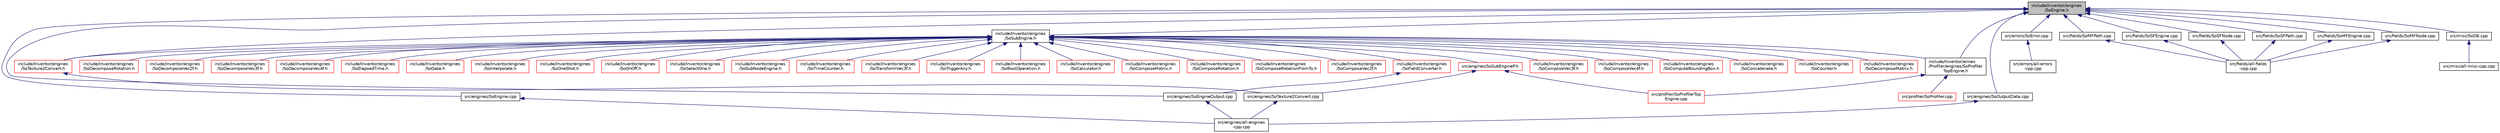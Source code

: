 digraph "include/Inventor/engines/SoEngine.h"
{
 // LATEX_PDF_SIZE
  edge [fontname="Helvetica",fontsize="10",labelfontname="Helvetica",labelfontsize="10"];
  node [fontname="Helvetica",fontsize="10",shape=record];
  Node1 [label="include/Inventor/engines\l/SoEngine.h",height=0.2,width=0.4,color="black", fillcolor="grey75", style="filled", fontcolor="black",tooltip=" "];
  Node1 -> Node2 [dir="back",color="midnightblue",fontsize="10",style="solid",fontname="Helvetica"];
  Node2 [label="src/engines/SoEngine.cpp",height=0.2,width=0.4,color="black", fillcolor="white", style="filled",URL="$SoEngine_8cpp.html",tooltip=" "];
  Node2 -> Node3 [dir="back",color="midnightblue",fontsize="10",style="solid",fontname="Helvetica"];
  Node3 [label="src/engines/all-engines\l-cpp.cpp",height=0.2,width=0.4,color="black", fillcolor="white", style="filled",URL="$all-engines-cpp_8cpp.html",tooltip=" "];
  Node1 -> Node4 [dir="back",color="midnightblue",fontsize="10",style="solid",fontname="Helvetica"];
  Node4 [label="src/engines/SoEngineOutput.cpp",height=0.2,width=0.4,color="black", fillcolor="white", style="filled",URL="$SoEngineOutput_8cpp.html",tooltip=" "];
  Node4 -> Node3 [dir="back",color="midnightblue",fontsize="10",style="solid",fontname="Helvetica"];
  Node1 -> Node5 [dir="back",color="midnightblue",fontsize="10",style="solid",fontname="Helvetica"];
  Node5 [label="src/engines/SoOutputData.cpp",height=0.2,width=0.4,color="black", fillcolor="white", style="filled",URL="$SoOutputData_8cpp.html",tooltip=" "];
  Node5 -> Node3 [dir="back",color="midnightblue",fontsize="10",style="solid",fontname="Helvetica"];
  Node1 -> Node6 [dir="back",color="midnightblue",fontsize="10",style="solid",fontname="Helvetica"];
  Node6 [label="src/errors/SoError.cpp",height=0.2,width=0.4,color="black", fillcolor="white", style="filled",URL="$SoError_8cpp.html",tooltip=" "];
  Node6 -> Node7 [dir="back",color="midnightblue",fontsize="10",style="solid",fontname="Helvetica"];
  Node7 [label="src/errors/all-errors\l-cpp.cpp",height=0.2,width=0.4,color="black", fillcolor="white", style="filled",URL="$all-errors-cpp_8cpp.html",tooltip=" "];
  Node1 -> Node8 [dir="back",color="midnightblue",fontsize="10",style="solid",fontname="Helvetica"];
  Node8 [label="src/fields/SoMFEngine.cpp",height=0.2,width=0.4,color="black", fillcolor="white", style="filled",URL="$SoMFEngine_8cpp.html",tooltip=" "];
  Node8 -> Node9 [dir="back",color="midnightblue",fontsize="10",style="solid",fontname="Helvetica"];
  Node9 [label="src/fields/all-fields\l-cpp.cpp",height=0.2,width=0.4,color="black", fillcolor="white", style="filled",URL="$all-fields-cpp_8cpp.html",tooltip=" "];
  Node1 -> Node10 [dir="back",color="midnightblue",fontsize="10",style="solid",fontname="Helvetica"];
  Node10 [label="src/fields/SoMFNode.cpp",height=0.2,width=0.4,color="black", fillcolor="white", style="filled",URL="$SoMFNode_8cpp.html",tooltip=" "];
  Node10 -> Node9 [dir="back",color="midnightblue",fontsize="10",style="solid",fontname="Helvetica"];
  Node1 -> Node11 [dir="back",color="midnightblue",fontsize="10",style="solid",fontname="Helvetica"];
  Node11 [label="src/fields/SoMFPath.cpp",height=0.2,width=0.4,color="black", fillcolor="white", style="filled",URL="$SoMFPath_8cpp.html",tooltip=" "];
  Node11 -> Node9 [dir="back",color="midnightblue",fontsize="10",style="solid",fontname="Helvetica"];
  Node1 -> Node12 [dir="back",color="midnightblue",fontsize="10",style="solid",fontname="Helvetica"];
  Node12 [label="src/fields/SoSFEngine.cpp",height=0.2,width=0.4,color="black", fillcolor="white", style="filled",URL="$SoSFEngine_8cpp.html",tooltip=" "];
  Node12 -> Node9 [dir="back",color="midnightblue",fontsize="10",style="solid",fontname="Helvetica"];
  Node1 -> Node13 [dir="back",color="midnightblue",fontsize="10",style="solid",fontname="Helvetica"];
  Node13 [label="src/fields/SoSFNode.cpp",height=0.2,width=0.4,color="black", fillcolor="white", style="filled",URL="$SoSFNode_8cpp.html",tooltip=" "];
  Node13 -> Node9 [dir="back",color="midnightblue",fontsize="10",style="solid",fontname="Helvetica"];
  Node1 -> Node14 [dir="back",color="midnightblue",fontsize="10",style="solid",fontname="Helvetica"];
  Node14 [label="src/fields/SoSFPath.cpp",height=0.2,width=0.4,color="black", fillcolor="white", style="filled",URL="$SoSFPath_8cpp.html",tooltip=" "];
  Node14 -> Node9 [dir="back",color="midnightblue",fontsize="10",style="solid",fontname="Helvetica"];
  Node1 -> Node15 [dir="back",color="midnightblue",fontsize="10",style="solid",fontname="Helvetica"];
  Node15 [label="src/misc/SoDB.cpp",height=0.2,width=0.4,color="black", fillcolor="white", style="filled",URL="$SoDB_8cpp.html",tooltip=" "];
  Node15 -> Node16 [dir="back",color="midnightblue",fontsize="10",style="solid",fontname="Helvetica"];
  Node16 [label="src/misc/all-misc-cpp.cpp",height=0.2,width=0.4,color="black", fillcolor="white", style="filled",URL="$all-misc-cpp_8cpp.html",tooltip=" "];
  Node1 -> Node17 [dir="back",color="midnightblue",fontsize="10",style="solid",fontname="Helvetica"];
  Node17 [label="include/Inventor/annex\l/Profiler/engines/SoProfiler\lTopEngine.h",height=0.2,width=0.4,color="black", fillcolor="white", style="filled",URL="$SoProfilerTopEngine_8h.html",tooltip=" "];
  Node17 -> Node18 [dir="back",color="midnightblue",fontsize="10",style="solid",fontname="Helvetica"];
  Node18 [label="src/profiler/SoProfiler.cpp",height=0.2,width=0.4,color="red", fillcolor="white", style="filled",URL="$SoProfiler_8cpp.html",tooltip=" "];
  Node17 -> Node20 [dir="back",color="midnightblue",fontsize="10",style="solid",fontname="Helvetica"];
  Node20 [label="src/profiler/SoProfilerTop\lEngine.cpp",height=0.2,width=0.4,color="red", fillcolor="white", style="filled",URL="$SoProfilerTopEngine_8cpp.html",tooltip=" "];
  Node1 -> Node21 [dir="back",color="midnightblue",fontsize="10",style="solid",fontname="Helvetica"];
  Node21 [label="include/Inventor/engines\l/SoSubEngine.h",height=0.2,width=0.4,color="black", fillcolor="white", style="filled",URL="$SoSubEngine_8h.html",tooltip=" "];
  Node21 -> Node22 [dir="back",color="midnightblue",fontsize="10",style="solid",fontname="Helvetica"];
  Node22 [label="src/engines/SoSubEngineP.h",height=0.2,width=0.4,color="red", fillcolor="white", style="filled",URL="$SoSubEngineP_8h.html",tooltip=" "];
  Node22 -> Node53 [dir="back",color="midnightblue",fontsize="10",style="solid",fontname="Helvetica"];
  Node53 [label="src/engines/SoTexture2Convert.cpp",height=0.2,width=0.4,color="black", fillcolor="white", style="filled",URL="$SoTexture2Convert_8cpp.html",tooltip=" "];
  Node53 -> Node3 [dir="back",color="midnightblue",fontsize="10",style="solid",fontname="Helvetica"];
  Node22 -> Node20 [dir="back",color="midnightblue",fontsize="10",style="solid",fontname="Helvetica"];
  Node21 -> Node17 [dir="back",color="midnightblue",fontsize="10",style="solid",fontname="Helvetica"];
  Node21 -> Node57 [dir="back",color="midnightblue",fontsize="10",style="solid",fontname="Helvetica"];
  Node57 [label="include/Inventor/engines\l/SoBoolOperation.h",height=0.2,width=0.4,color="red", fillcolor="white", style="filled",URL="$SoBoolOperation_8h.html",tooltip=" "];
  Node21 -> Node60 [dir="back",color="midnightblue",fontsize="10",style="solid",fontname="Helvetica"];
  Node60 [label="include/Inventor/engines\l/SoCalculator.h",height=0.2,width=0.4,color="red", fillcolor="white", style="filled",URL="$SoCalculator_8h.html",tooltip=" "];
  Node21 -> Node65 [dir="back",color="midnightblue",fontsize="10",style="solid",fontname="Helvetica"];
  Node65 [label="include/Inventor/engines\l/SoComposeMatrix.h",height=0.2,width=0.4,color="red", fillcolor="white", style="filled",URL="$SoComposeMatrix_8h.html",tooltip=" "];
  Node21 -> Node67 [dir="back",color="midnightblue",fontsize="10",style="solid",fontname="Helvetica"];
  Node67 [label="include/Inventor/engines\l/SoComposeRotation.h",height=0.2,width=0.4,color="red", fillcolor="white", style="filled",URL="$SoComposeRotation_8h.html",tooltip=" "];
  Node21 -> Node68 [dir="back",color="midnightblue",fontsize="10",style="solid",fontname="Helvetica"];
  Node68 [label="include/Inventor/engines\l/SoComposeRotationFromTo.h",height=0.2,width=0.4,color="red", fillcolor="white", style="filled",URL="$SoComposeRotationFromTo_8h.html",tooltip=" "];
  Node21 -> Node69 [dir="back",color="midnightblue",fontsize="10",style="solid",fontname="Helvetica"];
  Node69 [label="include/Inventor/engines\l/SoComposeVec2f.h",height=0.2,width=0.4,color="red", fillcolor="white", style="filled",URL="$SoComposeVec2f_8h.html",tooltip=" "];
  Node21 -> Node70 [dir="back",color="midnightblue",fontsize="10",style="solid",fontname="Helvetica"];
  Node70 [label="include/Inventor/engines\l/SoComposeVec3f.h",height=0.2,width=0.4,color="red", fillcolor="white", style="filled",URL="$SoComposeVec3f_8h.html",tooltip=" "];
  Node21 -> Node71 [dir="back",color="midnightblue",fontsize="10",style="solid",fontname="Helvetica"];
  Node71 [label="include/Inventor/engines\l/SoComposeVec4f.h",height=0.2,width=0.4,color="red", fillcolor="white", style="filled",URL="$SoComposeVec4f_8h.html",tooltip=" "];
  Node21 -> Node72 [dir="back",color="midnightblue",fontsize="10",style="solid",fontname="Helvetica"];
  Node72 [label="include/Inventor/engines\l/SoComputeBoundingBox.h",height=0.2,width=0.4,color="red", fillcolor="white", style="filled",URL="$SoComputeBoundingBox_8h.html",tooltip=" "];
  Node21 -> Node73 [dir="back",color="midnightblue",fontsize="10",style="solid",fontname="Helvetica"];
  Node73 [label="include/Inventor/engines\l/SoConcatenate.h",height=0.2,width=0.4,color="red", fillcolor="white", style="filled",URL="$SoConcatenate_8h.html",tooltip=" "];
  Node21 -> Node74 [dir="back",color="midnightblue",fontsize="10",style="solid",fontname="Helvetica"];
  Node74 [label="include/Inventor/engines\l/SoCounter.h",height=0.2,width=0.4,color="red", fillcolor="white", style="filled",URL="$SoCounter_8h.html",tooltip=" "];
  Node21 -> Node75 [dir="back",color="midnightblue",fontsize="10",style="solid",fontname="Helvetica"];
  Node75 [label="include/Inventor/engines\l/SoDecomposeMatrix.h",height=0.2,width=0.4,color="red", fillcolor="white", style="filled",URL="$SoDecomposeMatrix_8h.html",tooltip=" "];
  Node21 -> Node76 [dir="back",color="midnightblue",fontsize="10",style="solid",fontname="Helvetica"];
  Node76 [label="include/Inventor/engines\l/SoDecomposeRotation.h",height=0.2,width=0.4,color="red", fillcolor="white", style="filled",URL="$SoDecomposeRotation_8h.html",tooltip=" "];
  Node21 -> Node77 [dir="back",color="midnightblue",fontsize="10",style="solid",fontname="Helvetica"];
  Node77 [label="include/Inventor/engines\l/SoDecomposeVec2f.h",height=0.2,width=0.4,color="red", fillcolor="white", style="filled",URL="$SoDecomposeVec2f_8h.html",tooltip=" "];
  Node21 -> Node78 [dir="back",color="midnightblue",fontsize="10",style="solid",fontname="Helvetica"];
  Node78 [label="include/Inventor/engines\l/SoDecomposeVec3f.h",height=0.2,width=0.4,color="red", fillcolor="white", style="filled",URL="$SoDecomposeVec3f_8h.html",tooltip=" "];
  Node21 -> Node79 [dir="back",color="midnightblue",fontsize="10",style="solid",fontname="Helvetica"];
  Node79 [label="include/Inventor/engines\l/SoDecomposeVec4f.h",height=0.2,width=0.4,color="red", fillcolor="white", style="filled",URL="$SoDecomposeVec4f_8h.html",tooltip=" "];
  Node21 -> Node80 [dir="back",color="midnightblue",fontsize="10",style="solid",fontname="Helvetica"];
  Node80 [label="include/Inventor/engines\l/SoElapsedTime.h",height=0.2,width=0.4,color="red", fillcolor="white", style="filled",URL="$SoElapsedTime_8h.html",tooltip=" "];
  Node21 -> Node81 [dir="back",color="midnightblue",fontsize="10",style="solid",fontname="Helvetica"];
  Node81 [label="include/Inventor/engines\l/SoFieldConverter.h",height=0.2,width=0.4,color="red", fillcolor="white", style="filled",URL="$SoFieldConverter_8h.html",tooltip=" "];
  Node81 -> Node4 [dir="back",color="midnightblue",fontsize="10",style="solid",fontname="Helvetica"];
  Node21 -> Node84 [dir="back",color="midnightblue",fontsize="10",style="solid",fontname="Helvetica"];
  Node84 [label="include/Inventor/engines\l/SoGate.h",height=0.2,width=0.4,color="red", fillcolor="white", style="filled",URL="$SoGate_8h.html",tooltip=" "];
  Node21 -> Node85 [dir="back",color="midnightblue",fontsize="10",style="solid",fontname="Helvetica"];
  Node85 [label="include/Inventor/engines\l/SoInterpolate.h",height=0.2,width=0.4,color="red", fillcolor="white", style="filled",URL="$SoInterpolate_8h.html",tooltip=" "];
  Node21 -> Node91 [dir="back",color="midnightblue",fontsize="10",style="solid",fontname="Helvetica"];
  Node91 [label="include/Inventor/engines\l/SoOneShot.h",height=0.2,width=0.4,color="red", fillcolor="white", style="filled",URL="$SoOneShot_8h.html",tooltip=" "];
  Node21 -> Node92 [dir="back",color="midnightblue",fontsize="10",style="solid",fontname="Helvetica"];
  Node92 [label="include/Inventor/engines\l/SoOnOff.h",height=0.2,width=0.4,color="red", fillcolor="white", style="filled",URL="$SoOnOff_8h.html",tooltip=" "];
  Node21 -> Node93 [dir="back",color="midnightblue",fontsize="10",style="solid",fontname="Helvetica"];
  Node93 [label="include/Inventor/engines\l/SoSelectOne.h",height=0.2,width=0.4,color="red", fillcolor="white", style="filled",URL="$SoSelectOne_8h.html",tooltip=" "];
  Node21 -> Node94 [dir="back",color="midnightblue",fontsize="10",style="solid",fontname="Helvetica"];
  Node94 [label="include/Inventor/engines\l/SoSubNodeEngine.h",height=0.2,width=0.4,color="red", fillcolor="white", style="filled",URL="$SoSubNodeEngine_8h.html",tooltip=" "];
  Node21 -> Node105 [dir="back",color="midnightblue",fontsize="10",style="solid",fontname="Helvetica"];
  Node105 [label="include/Inventor/engines\l/SoTexture2Convert.h",height=0.2,width=0.4,color="red", fillcolor="white", style="filled",URL="$SoTexture2Convert_8h.html",tooltip=" "];
  Node105 -> Node53 [dir="back",color="midnightblue",fontsize="10",style="solid",fontname="Helvetica"];
  Node21 -> Node108 [dir="back",color="midnightblue",fontsize="10",style="solid",fontname="Helvetica"];
  Node108 [label="include/Inventor/engines\l/SoTimeCounter.h",height=0.2,width=0.4,color="red", fillcolor="white", style="filled",URL="$SoTimeCounter_8h.html",tooltip=" "];
  Node21 -> Node109 [dir="back",color="midnightblue",fontsize="10",style="solid",fontname="Helvetica"];
  Node109 [label="include/Inventor/engines\l/SoTransformVec3f.h",height=0.2,width=0.4,color="red", fillcolor="white", style="filled",URL="$SoTransformVec3f_8h.html",tooltip=" "];
  Node21 -> Node110 [dir="back",color="midnightblue",fontsize="10",style="solid",fontname="Helvetica"];
  Node110 [label="include/Inventor/engines\l/SoTriggerAny.h",height=0.2,width=0.4,color="red", fillcolor="white", style="filled",URL="$SoTriggerAny_8h.html",tooltip=" "];
  Node1 -> Node105 [dir="back",color="midnightblue",fontsize="10",style="solid",fontname="Helvetica"];
}
